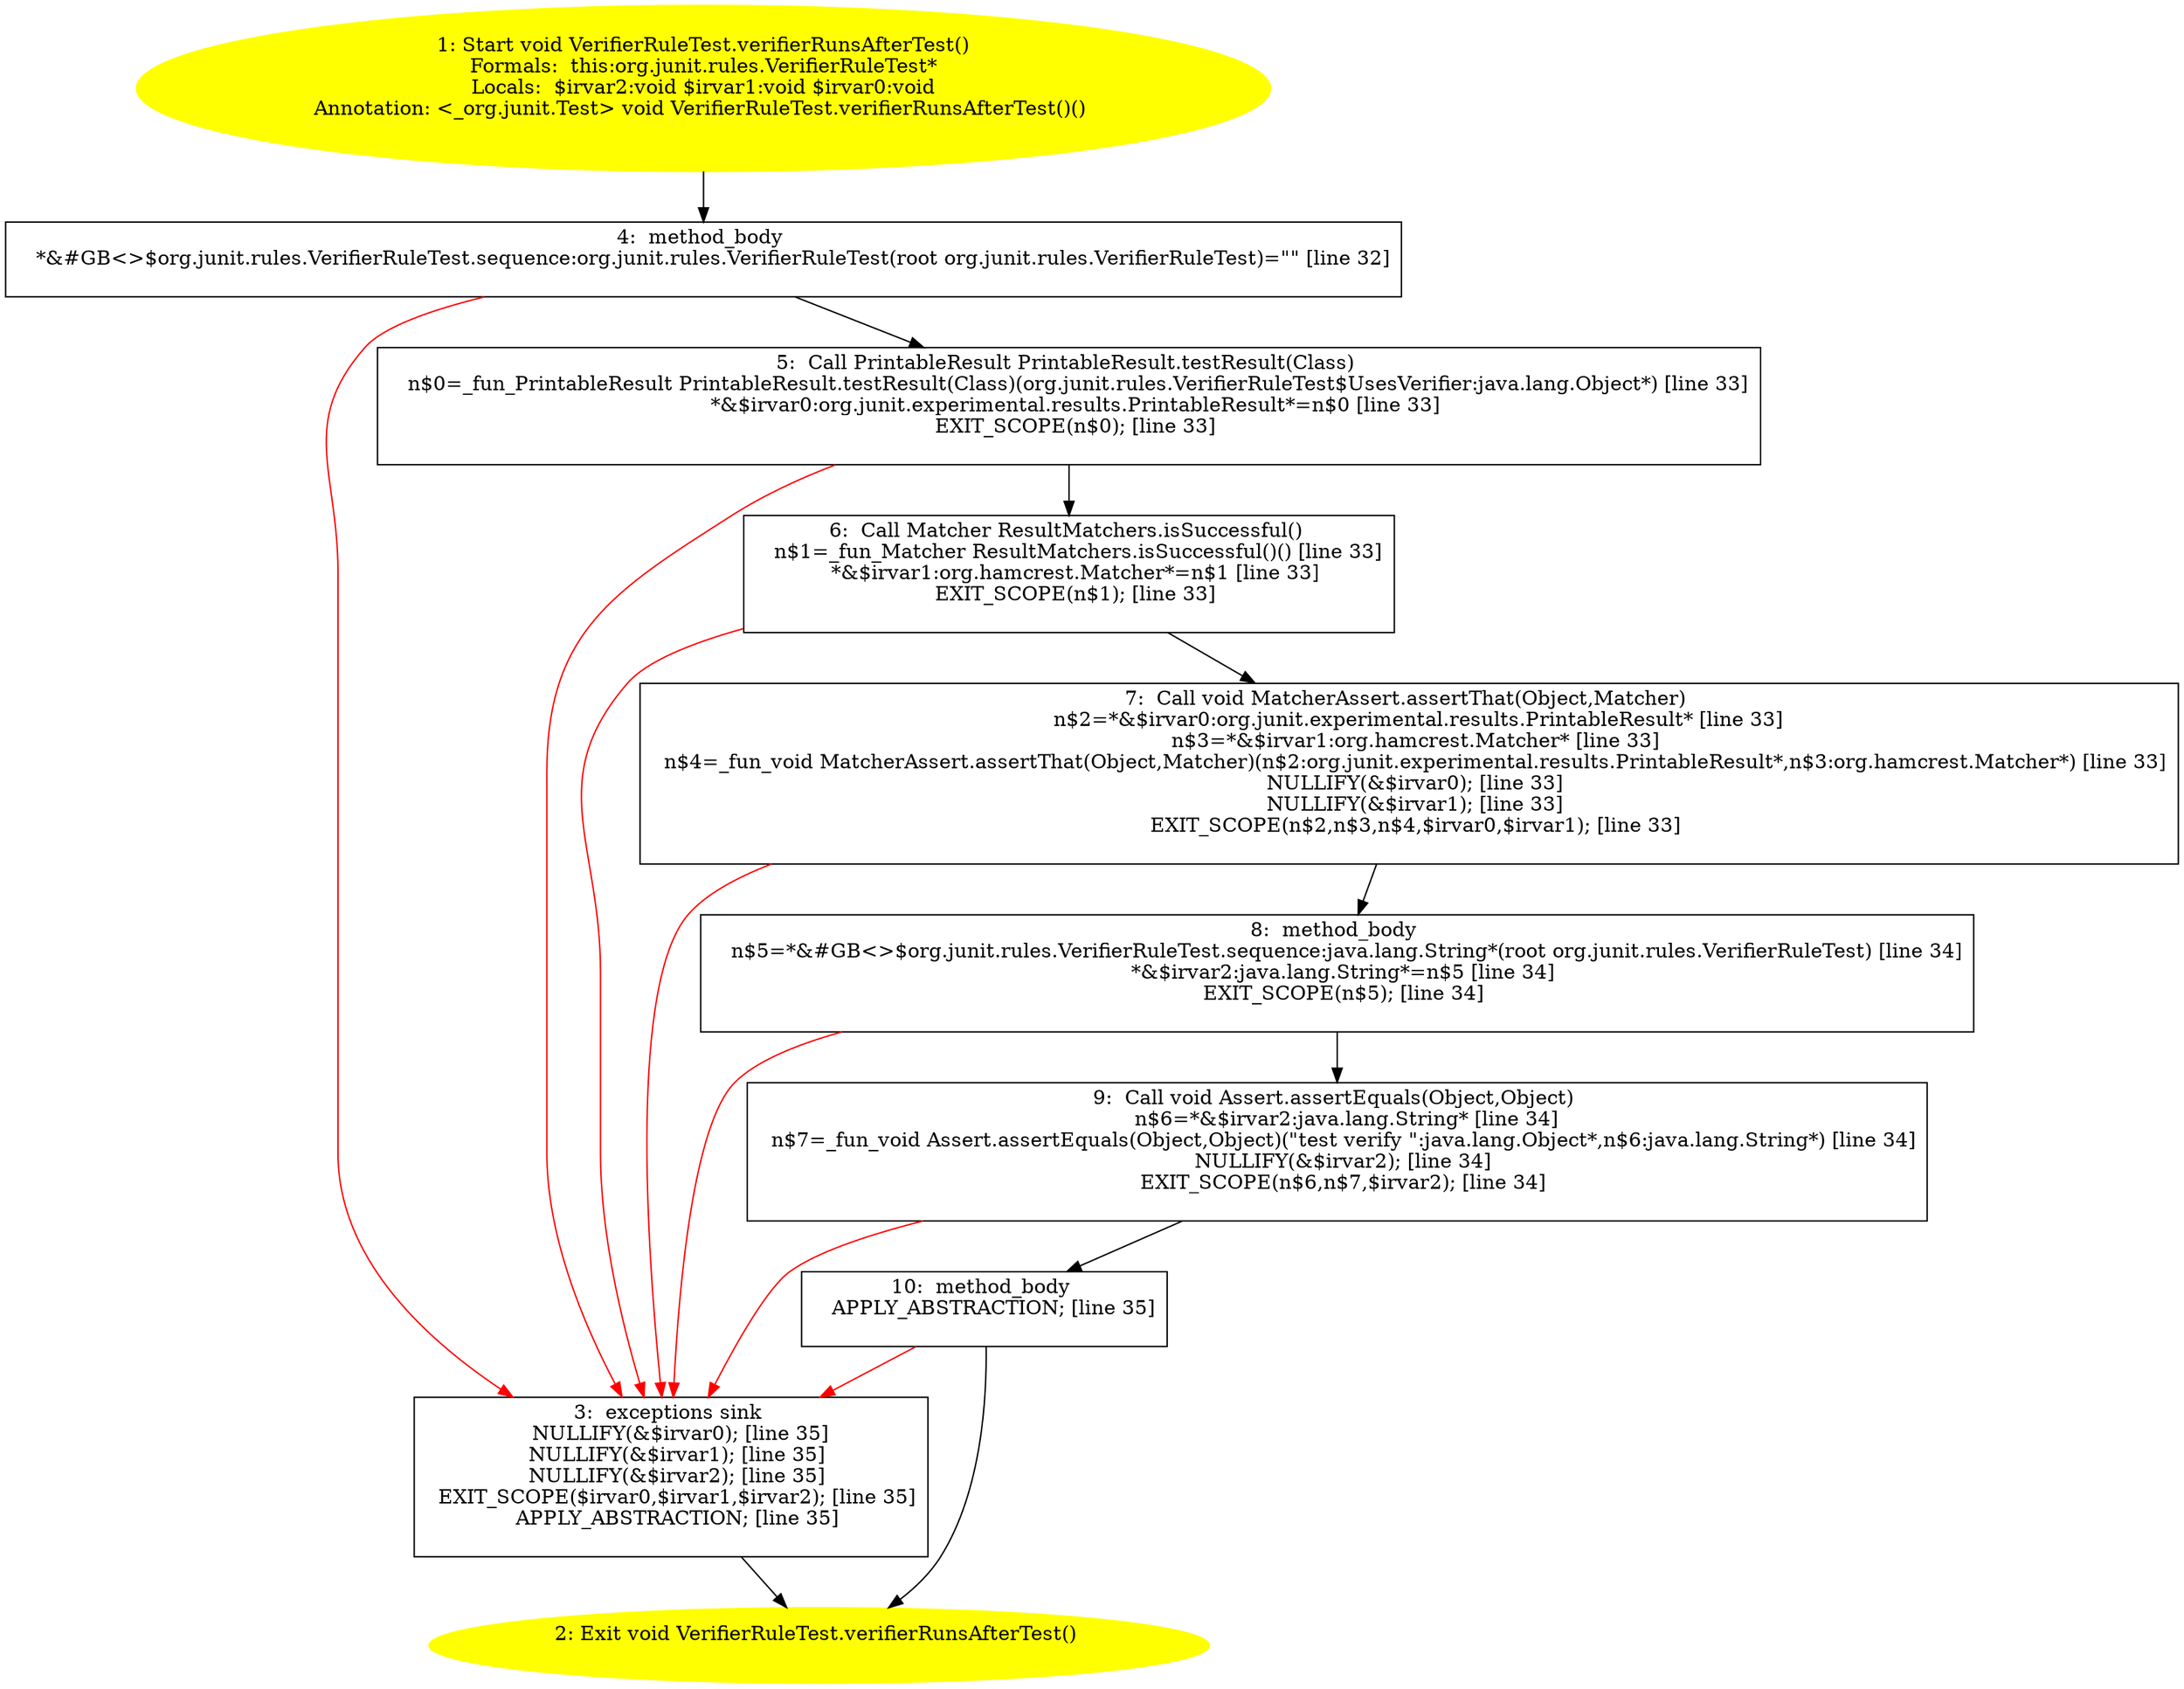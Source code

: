 /* @generated */
digraph cfg {
"org.junit.rules.VerifierRuleTest.verifierRunsAfterTest():void.6fbfbc14ec536684551cd04e6a47eda4_1" [label="1: Start void VerifierRuleTest.verifierRunsAfterTest()\nFormals:  this:org.junit.rules.VerifierRuleTest*\nLocals:  $irvar2:void $irvar1:void $irvar0:void\nAnnotation: <_org.junit.Test> void VerifierRuleTest.verifierRunsAfterTest()() \n  " color=yellow style=filled]
	

	 "org.junit.rules.VerifierRuleTest.verifierRunsAfterTest():void.6fbfbc14ec536684551cd04e6a47eda4_1" -> "org.junit.rules.VerifierRuleTest.verifierRunsAfterTest():void.6fbfbc14ec536684551cd04e6a47eda4_4" ;
"org.junit.rules.VerifierRuleTest.verifierRunsAfterTest():void.6fbfbc14ec536684551cd04e6a47eda4_2" [label="2: Exit void VerifierRuleTest.verifierRunsAfterTest() \n  " color=yellow style=filled]
	

"org.junit.rules.VerifierRuleTest.verifierRunsAfterTest():void.6fbfbc14ec536684551cd04e6a47eda4_3" [label="3:  exceptions sink \n   NULLIFY(&$irvar0); [line 35]\n  NULLIFY(&$irvar1); [line 35]\n  NULLIFY(&$irvar2); [line 35]\n  EXIT_SCOPE($irvar0,$irvar1,$irvar2); [line 35]\n  APPLY_ABSTRACTION; [line 35]\n " shape="box"]
	

	 "org.junit.rules.VerifierRuleTest.verifierRunsAfterTest():void.6fbfbc14ec536684551cd04e6a47eda4_3" -> "org.junit.rules.VerifierRuleTest.verifierRunsAfterTest():void.6fbfbc14ec536684551cd04e6a47eda4_2" ;
"org.junit.rules.VerifierRuleTest.verifierRunsAfterTest():void.6fbfbc14ec536684551cd04e6a47eda4_4" [label="4:  method_body \n   *&#GB<>$org.junit.rules.VerifierRuleTest.sequence:org.junit.rules.VerifierRuleTest(root org.junit.rules.VerifierRuleTest)=\"\" [line 32]\n " shape="box"]
	

	 "org.junit.rules.VerifierRuleTest.verifierRunsAfterTest():void.6fbfbc14ec536684551cd04e6a47eda4_4" -> "org.junit.rules.VerifierRuleTest.verifierRunsAfterTest():void.6fbfbc14ec536684551cd04e6a47eda4_5" ;
	 "org.junit.rules.VerifierRuleTest.verifierRunsAfterTest():void.6fbfbc14ec536684551cd04e6a47eda4_4" -> "org.junit.rules.VerifierRuleTest.verifierRunsAfterTest():void.6fbfbc14ec536684551cd04e6a47eda4_3" [color="red" ];
"org.junit.rules.VerifierRuleTest.verifierRunsAfterTest():void.6fbfbc14ec536684551cd04e6a47eda4_5" [label="5:  Call PrintableResult PrintableResult.testResult(Class) \n   n$0=_fun_PrintableResult PrintableResult.testResult(Class)(org.junit.rules.VerifierRuleTest$UsesVerifier:java.lang.Object*) [line 33]\n  *&$irvar0:org.junit.experimental.results.PrintableResult*=n$0 [line 33]\n  EXIT_SCOPE(n$0); [line 33]\n " shape="box"]
	

	 "org.junit.rules.VerifierRuleTest.verifierRunsAfterTest():void.6fbfbc14ec536684551cd04e6a47eda4_5" -> "org.junit.rules.VerifierRuleTest.verifierRunsAfterTest():void.6fbfbc14ec536684551cd04e6a47eda4_6" ;
	 "org.junit.rules.VerifierRuleTest.verifierRunsAfterTest():void.6fbfbc14ec536684551cd04e6a47eda4_5" -> "org.junit.rules.VerifierRuleTest.verifierRunsAfterTest():void.6fbfbc14ec536684551cd04e6a47eda4_3" [color="red" ];
"org.junit.rules.VerifierRuleTest.verifierRunsAfterTest():void.6fbfbc14ec536684551cd04e6a47eda4_6" [label="6:  Call Matcher ResultMatchers.isSuccessful() \n   n$1=_fun_Matcher ResultMatchers.isSuccessful()() [line 33]\n  *&$irvar1:org.hamcrest.Matcher*=n$1 [line 33]\n  EXIT_SCOPE(n$1); [line 33]\n " shape="box"]
	

	 "org.junit.rules.VerifierRuleTest.verifierRunsAfterTest():void.6fbfbc14ec536684551cd04e6a47eda4_6" -> "org.junit.rules.VerifierRuleTest.verifierRunsAfterTest():void.6fbfbc14ec536684551cd04e6a47eda4_7" ;
	 "org.junit.rules.VerifierRuleTest.verifierRunsAfterTest():void.6fbfbc14ec536684551cd04e6a47eda4_6" -> "org.junit.rules.VerifierRuleTest.verifierRunsAfterTest():void.6fbfbc14ec536684551cd04e6a47eda4_3" [color="red" ];
"org.junit.rules.VerifierRuleTest.verifierRunsAfterTest():void.6fbfbc14ec536684551cd04e6a47eda4_7" [label="7:  Call void MatcherAssert.assertThat(Object,Matcher) \n   n$2=*&$irvar0:org.junit.experimental.results.PrintableResult* [line 33]\n  n$3=*&$irvar1:org.hamcrest.Matcher* [line 33]\n  n$4=_fun_void MatcherAssert.assertThat(Object,Matcher)(n$2:org.junit.experimental.results.PrintableResult*,n$3:org.hamcrest.Matcher*) [line 33]\n  NULLIFY(&$irvar0); [line 33]\n  NULLIFY(&$irvar1); [line 33]\n  EXIT_SCOPE(n$2,n$3,n$4,$irvar0,$irvar1); [line 33]\n " shape="box"]
	

	 "org.junit.rules.VerifierRuleTest.verifierRunsAfterTest():void.6fbfbc14ec536684551cd04e6a47eda4_7" -> "org.junit.rules.VerifierRuleTest.verifierRunsAfterTest():void.6fbfbc14ec536684551cd04e6a47eda4_8" ;
	 "org.junit.rules.VerifierRuleTest.verifierRunsAfterTest():void.6fbfbc14ec536684551cd04e6a47eda4_7" -> "org.junit.rules.VerifierRuleTest.verifierRunsAfterTest():void.6fbfbc14ec536684551cd04e6a47eda4_3" [color="red" ];
"org.junit.rules.VerifierRuleTest.verifierRunsAfterTest():void.6fbfbc14ec536684551cd04e6a47eda4_8" [label="8:  method_body \n   n$5=*&#GB<>$org.junit.rules.VerifierRuleTest.sequence:java.lang.String*(root org.junit.rules.VerifierRuleTest) [line 34]\n  *&$irvar2:java.lang.String*=n$5 [line 34]\n  EXIT_SCOPE(n$5); [line 34]\n " shape="box"]
	

	 "org.junit.rules.VerifierRuleTest.verifierRunsAfterTest():void.6fbfbc14ec536684551cd04e6a47eda4_8" -> "org.junit.rules.VerifierRuleTest.verifierRunsAfterTest():void.6fbfbc14ec536684551cd04e6a47eda4_9" ;
	 "org.junit.rules.VerifierRuleTest.verifierRunsAfterTest():void.6fbfbc14ec536684551cd04e6a47eda4_8" -> "org.junit.rules.VerifierRuleTest.verifierRunsAfterTest():void.6fbfbc14ec536684551cd04e6a47eda4_3" [color="red" ];
"org.junit.rules.VerifierRuleTest.verifierRunsAfterTest():void.6fbfbc14ec536684551cd04e6a47eda4_9" [label="9:  Call void Assert.assertEquals(Object,Object) \n   n$6=*&$irvar2:java.lang.String* [line 34]\n  n$7=_fun_void Assert.assertEquals(Object,Object)(\"test verify \":java.lang.Object*,n$6:java.lang.String*) [line 34]\n  NULLIFY(&$irvar2); [line 34]\n  EXIT_SCOPE(n$6,n$7,$irvar2); [line 34]\n " shape="box"]
	

	 "org.junit.rules.VerifierRuleTest.verifierRunsAfterTest():void.6fbfbc14ec536684551cd04e6a47eda4_9" -> "org.junit.rules.VerifierRuleTest.verifierRunsAfterTest():void.6fbfbc14ec536684551cd04e6a47eda4_10" ;
	 "org.junit.rules.VerifierRuleTest.verifierRunsAfterTest():void.6fbfbc14ec536684551cd04e6a47eda4_9" -> "org.junit.rules.VerifierRuleTest.verifierRunsAfterTest():void.6fbfbc14ec536684551cd04e6a47eda4_3" [color="red" ];
"org.junit.rules.VerifierRuleTest.verifierRunsAfterTest():void.6fbfbc14ec536684551cd04e6a47eda4_10" [label="10:  method_body \n   APPLY_ABSTRACTION; [line 35]\n " shape="box"]
	

	 "org.junit.rules.VerifierRuleTest.verifierRunsAfterTest():void.6fbfbc14ec536684551cd04e6a47eda4_10" -> "org.junit.rules.VerifierRuleTest.verifierRunsAfterTest():void.6fbfbc14ec536684551cd04e6a47eda4_2" ;
	 "org.junit.rules.VerifierRuleTest.verifierRunsAfterTest():void.6fbfbc14ec536684551cd04e6a47eda4_10" -> "org.junit.rules.VerifierRuleTest.verifierRunsAfterTest():void.6fbfbc14ec536684551cd04e6a47eda4_3" [color="red" ];
}
